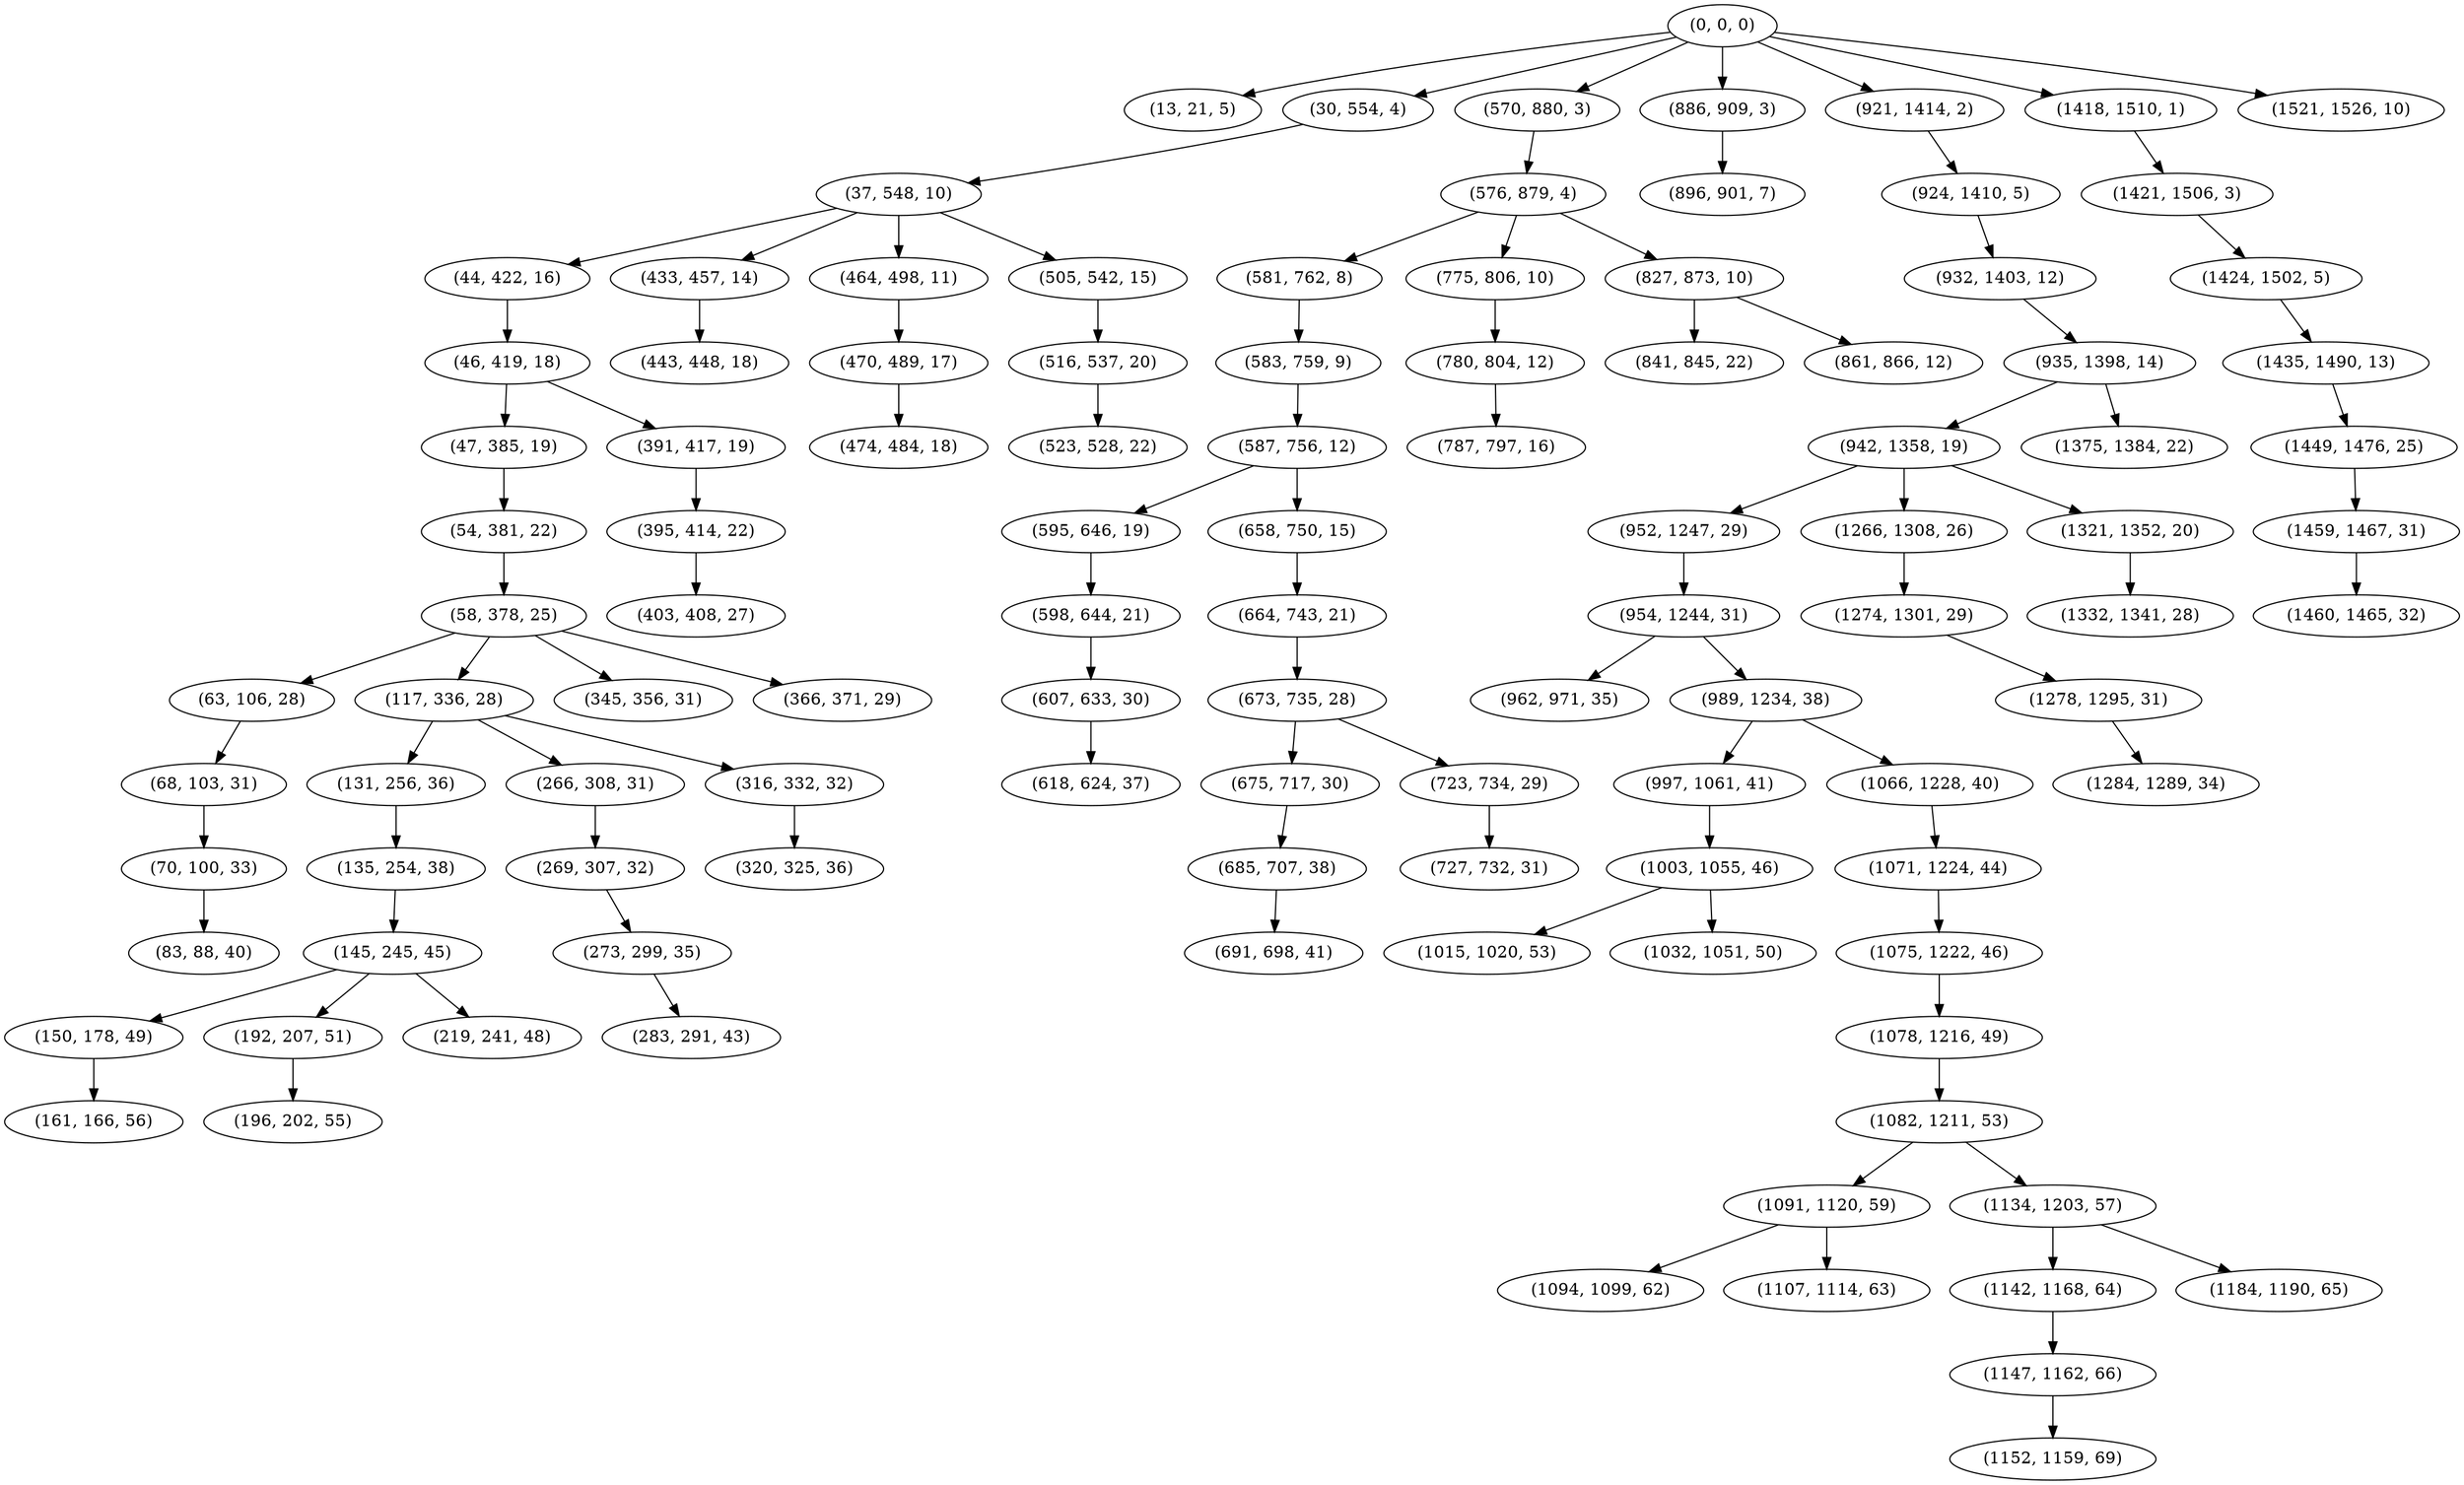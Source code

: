 digraph tree {
    "(0, 0, 0)";
    "(13, 21, 5)";
    "(30, 554, 4)";
    "(37, 548, 10)";
    "(44, 422, 16)";
    "(46, 419, 18)";
    "(47, 385, 19)";
    "(54, 381, 22)";
    "(58, 378, 25)";
    "(63, 106, 28)";
    "(68, 103, 31)";
    "(70, 100, 33)";
    "(83, 88, 40)";
    "(117, 336, 28)";
    "(131, 256, 36)";
    "(135, 254, 38)";
    "(145, 245, 45)";
    "(150, 178, 49)";
    "(161, 166, 56)";
    "(192, 207, 51)";
    "(196, 202, 55)";
    "(219, 241, 48)";
    "(266, 308, 31)";
    "(269, 307, 32)";
    "(273, 299, 35)";
    "(283, 291, 43)";
    "(316, 332, 32)";
    "(320, 325, 36)";
    "(345, 356, 31)";
    "(366, 371, 29)";
    "(391, 417, 19)";
    "(395, 414, 22)";
    "(403, 408, 27)";
    "(433, 457, 14)";
    "(443, 448, 18)";
    "(464, 498, 11)";
    "(470, 489, 17)";
    "(474, 484, 18)";
    "(505, 542, 15)";
    "(516, 537, 20)";
    "(523, 528, 22)";
    "(570, 880, 3)";
    "(576, 879, 4)";
    "(581, 762, 8)";
    "(583, 759, 9)";
    "(587, 756, 12)";
    "(595, 646, 19)";
    "(598, 644, 21)";
    "(607, 633, 30)";
    "(618, 624, 37)";
    "(658, 750, 15)";
    "(664, 743, 21)";
    "(673, 735, 28)";
    "(675, 717, 30)";
    "(685, 707, 38)";
    "(691, 698, 41)";
    "(723, 734, 29)";
    "(727, 732, 31)";
    "(775, 806, 10)";
    "(780, 804, 12)";
    "(787, 797, 16)";
    "(827, 873, 10)";
    "(841, 845, 22)";
    "(861, 866, 12)";
    "(886, 909, 3)";
    "(896, 901, 7)";
    "(921, 1414, 2)";
    "(924, 1410, 5)";
    "(932, 1403, 12)";
    "(935, 1398, 14)";
    "(942, 1358, 19)";
    "(952, 1247, 29)";
    "(954, 1244, 31)";
    "(962, 971, 35)";
    "(989, 1234, 38)";
    "(997, 1061, 41)";
    "(1003, 1055, 46)";
    "(1015, 1020, 53)";
    "(1032, 1051, 50)";
    "(1066, 1228, 40)";
    "(1071, 1224, 44)";
    "(1075, 1222, 46)";
    "(1078, 1216, 49)";
    "(1082, 1211, 53)";
    "(1091, 1120, 59)";
    "(1094, 1099, 62)";
    "(1107, 1114, 63)";
    "(1134, 1203, 57)";
    "(1142, 1168, 64)";
    "(1147, 1162, 66)";
    "(1152, 1159, 69)";
    "(1184, 1190, 65)";
    "(1266, 1308, 26)";
    "(1274, 1301, 29)";
    "(1278, 1295, 31)";
    "(1284, 1289, 34)";
    "(1321, 1352, 20)";
    "(1332, 1341, 28)";
    "(1375, 1384, 22)";
    "(1418, 1510, 1)";
    "(1421, 1506, 3)";
    "(1424, 1502, 5)";
    "(1435, 1490, 13)";
    "(1449, 1476, 25)";
    "(1459, 1467, 31)";
    "(1460, 1465, 32)";
    "(1521, 1526, 10)";
    "(0, 0, 0)" -> "(13, 21, 5)";
    "(0, 0, 0)" -> "(30, 554, 4)";
    "(0, 0, 0)" -> "(570, 880, 3)";
    "(0, 0, 0)" -> "(886, 909, 3)";
    "(0, 0, 0)" -> "(921, 1414, 2)";
    "(0, 0, 0)" -> "(1418, 1510, 1)";
    "(0, 0, 0)" -> "(1521, 1526, 10)";
    "(30, 554, 4)" -> "(37, 548, 10)";
    "(37, 548, 10)" -> "(44, 422, 16)";
    "(37, 548, 10)" -> "(433, 457, 14)";
    "(37, 548, 10)" -> "(464, 498, 11)";
    "(37, 548, 10)" -> "(505, 542, 15)";
    "(44, 422, 16)" -> "(46, 419, 18)";
    "(46, 419, 18)" -> "(47, 385, 19)";
    "(46, 419, 18)" -> "(391, 417, 19)";
    "(47, 385, 19)" -> "(54, 381, 22)";
    "(54, 381, 22)" -> "(58, 378, 25)";
    "(58, 378, 25)" -> "(63, 106, 28)";
    "(58, 378, 25)" -> "(117, 336, 28)";
    "(58, 378, 25)" -> "(345, 356, 31)";
    "(58, 378, 25)" -> "(366, 371, 29)";
    "(63, 106, 28)" -> "(68, 103, 31)";
    "(68, 103, 31)" -> "(70, 100, 33)";
    "(70, 100, 33)" -> "(83, 88, 40)";
    "(117, 336, 28)" -> "(131, 256, 36)";
    "(117, 336, 28)" -> "(266, 308, 31)";
    "(117, 336, 28)" -> "(316, 332, 32)";
    "(131, 256, 36)" -> "(135, 254, 38)";
    "(135, 254, 38)" -> "(145, 245, 45)";
    "(145, 245, 45)" -> "(150, 178, 49)";
    "(145, 245, 45)" -> "(192, 207, 51)";
    "(145, 245, 45)" -> "(219, 241, 48)";
    "(150, 178, 49)" -> "(161, 166, 56)";
    "(192, 207, 51)" -> "(196, 202, 55)";
    "(266, 308, 31)" -> "(269, 307, 32)";
    "(269, 307, 32)" -> "(273, 299, 35)";
    "(273, 299, 35)" -> "(283, 291, 43)";
    "(316, 332, 32)" -> "(320, 325, 36)";
    "(391, 417, 19)" -> "(395, 414, 22)";
    "(395, 414, 22)" -> "(403, 408, 27)";
    "(433, 457, 14)" -> "(443, 448, 18)";
    "(464, 498, 11)" -> "(470, 489, 17)";
    "(470, 489, 17)" -> "(474, 484, 18)";
    "(505, 542, 15)" -> "(516, 537, 20)";
    "(516, 537, 20)" -> "(523, 528, 22)";
    "(570, 880, 3)" -> "(576, 879, 4)";
    "(576, 879, 4)" -> "(581, 762, 8)";
    "(576, 879, 4)" -> "(775, 806, 10)";
    "(576, 879, 4)" -> "(827, 873, 10)";
    "(581, 762, 8)" -> "(583, 759, 9)";
    "(583, 759, 9)" -> "(587, 756, 12)";
    "(587, 756, 12)" -> "(595, 646, 19)";
    "(587, 756, 12)" -> "(658, 750, 15)";
    "(595, 646, 19)" -> "(598, 644, 21)";
    "(598, 644, 21)" -> "(607, 633, 30)";
    "(607, 633, 30)" -> "(618, 624, 37)";
    "(658, 750, 15)" -> "(664, 743, 21)";
    "(664, 743, 21)" -> "(673, 735, 28)";
    "(673, 735, 28)" -> "(675, 717, 30)";
    "(673, 735, 28)" -> "(723, 734, 29)";
    "(675, 717, 30)" -> "(685, 707, 38)";
    "(685, 707, 38)" -> "(691, 698, 41)";
    "(723, 734, 29)" -> "(727, 732, 31)";
    "(775, 806, 10)" -> "(780, 804, 12)";
    "(780, 804, 12)" -> "(787, 797, 16)";
    "(827, 873, 10)" -> "(841, 845, 22)";
    "(827, 873, 10)" -> "(861, 866, 12)";
    "(886, 909, 3)" -> "(896, 901, 7)";
    "(921, 1414, 2)" -> "(924, 1410, 5)";
    "(924, 1410, 5)" -> "(932, 1403, 12)";
    "(932, 1403, 12)" -> "(935, 1398, 14)";
    "(935, 1398, 14)" -> "(942, 1358, 19)";
    "(935, 1398, 14)" -> "(1375, 1384, 22)";
    "(942, 1358, 19)" -> "(952, 1247, 29)";
    "(942, 1358, 19)" -> "(1266, 1308, 26)";
    "(942, 1358, 19)" -> "(1321, 1352, 20)";
    "(952, 1247, 29)" -> "(954, 1244, 31)";
    "(954, 1244, 31)" -> "(962, 971, 35)";
    "(954, 1244, 31)" -> "(989, 1234, 38)";
    "(989, 1234, 38)" -> "(997, 1061, 41)";
    "(989, 1234, 38)" -> "(1066, 1228, 40)";
    "(997, 1061, 41)" -> "(1003, 1055, 46)";
    "(1003, 1055, 46)" -> "(1015, 1020, 53)";
    "(1003, 1055, 46)" -> "(1032, 1051, 50)";
    "(1066, 1228, 40)" -> "(1071, 1224, 44)";
    "(1071, 1224, 44)" -> "(1075, 1222, 46)";
    "(1075, 1222, 46)" -> "(1078, 1216, 49)";
    "(1078, 1216, 49)" -> "(1082, 1211, 53)";
    "(1082, 1211, 53)" -> "(1091, 1120, 59)";
    "(1082, 1211, 53)" -> "(1134, 1203, 57)";
    "(1091, 1120, 59)" -> "(1094, 1099, 62)";
    "(1091, 1120, 59)" -> "(1107, 1114, 63)";
    "(1134, 1203, 57)" -> "(1142, 1168, 64)";
    "(1134, 1203, 57)" -> "(1184, 1190, 65)";
    "(1142, 1168, 64)" -> "(1147, 1162, 66)";
    "(1147, 1162, 66)" -> "(1152, 1159, 69)";
    "(1266, 1308, 26)" -> "(1274, 1301, 29)";
    "(1274, 1301, 29)" -> "(1278, 1295, 31)";
    "(1278, 1295, 31)" -> "(1284, 1289, 34)";
    "(1321, 1352, 20)" -> "(1332, 1341, 28)";
    "(1418, 1510, 1)" -> "(1421, 1506, 3)";
    "(1421, 1506, 3)" -> "(1424, 1502, 5)";
    "(1424, 1502, 5)" -> "(1435, 1490, 13)";
    "(1435, 1490, 13)" -> "(1449, 1476, 25)";
    "(1449, 1476, 25)" -> "(1459, 1467, 31)";
    "(1459, 1467, 31)" -> "(1460, 1465, 32)";
}

